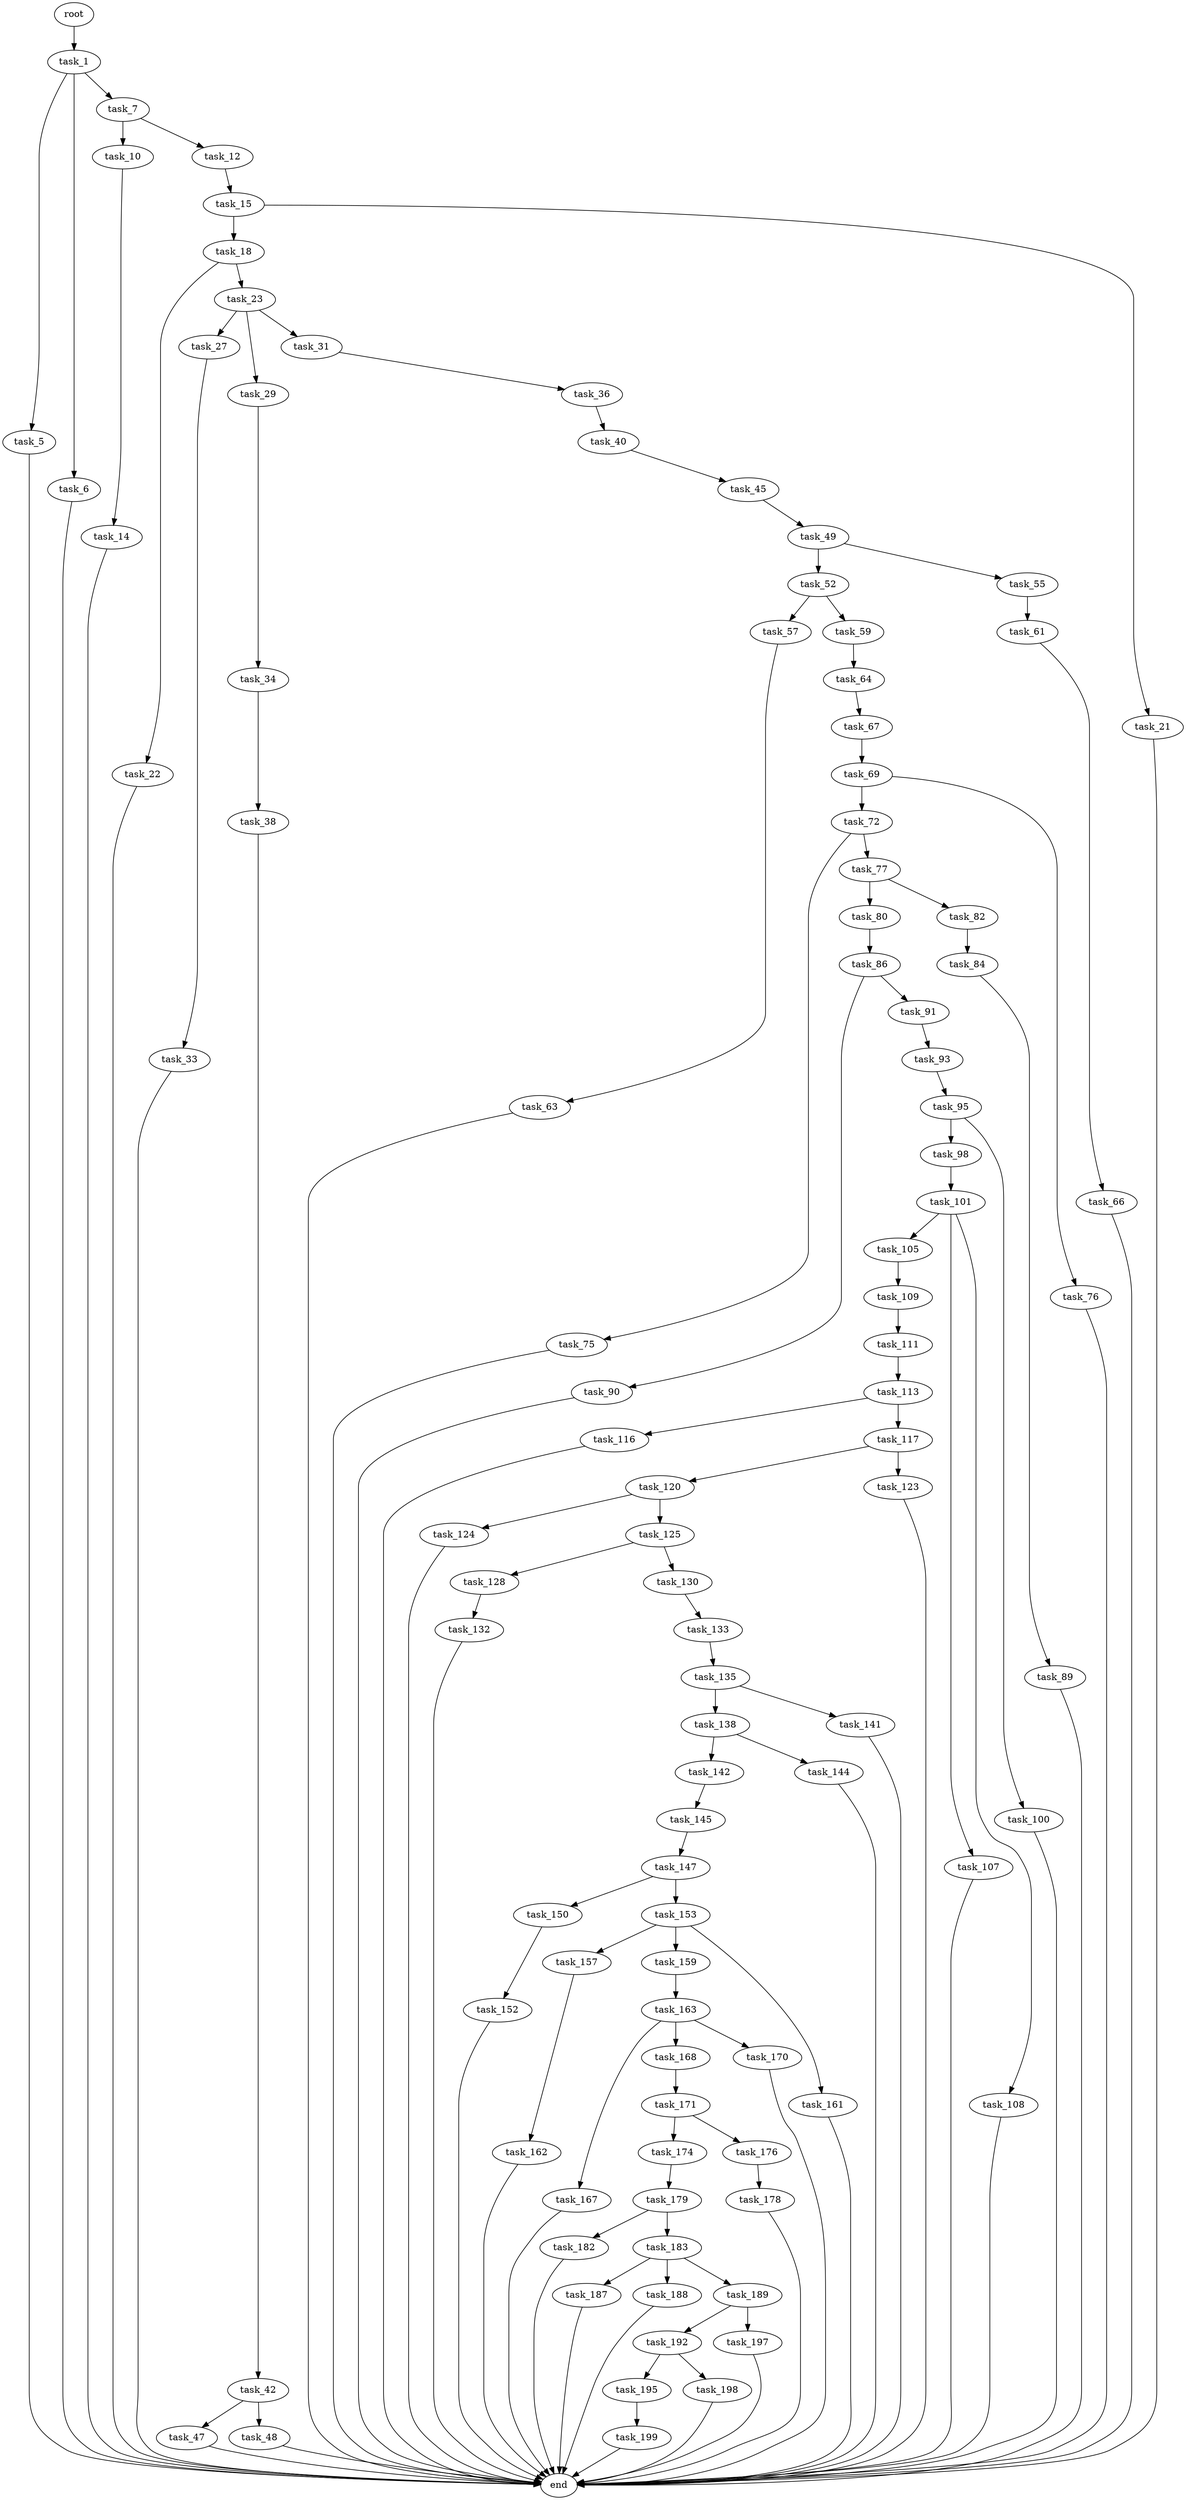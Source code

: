 digraph G {
  root [size="0.000000"];
  task_1 [size="268259790177.000000"];
  task_5 [size="231928233984.000000"];
  task_6 [size="368293445632.000000"];
  task_7 [size="231928233984.000000"];
  end [size="0.000000"];
  task_10 [size="23644313236.000000"];
  task_12 [size="368293445632.000000"];
  task_14 [size="1649868984.000000"];
  task_15 [size="231928233984.000000"];
  task_18 [size="662843440356.000000"];
  task_21 [size="30829999884.000000"];
  task_22 [size="1073741824000.000000"];
  task_23 [size="134217728000.000000"];
  task_27 [size="13784095126.000000"];
  task_29 [size="368293445632.000000"];
  task_31 [size="782757789696.000000"];
  task_33 [size="28991029248.000000"];
  task_34 [size="699720068.000000"];
  task_36 [size="782757789696.000000"];
  task_38 [size="34463791136.000000"];
  task_40 [size="134217728000.000000"];
  task_42 [size="7223224517.000000"];
  task_45 [size="1073741824000.000000"];
  task_47 [size="21954159392.000000"];
  task_48 [size="71254225374.000000"];
  task_49 [size="68719476736.000000"];
  task_52 [size="39170048177.000000"];
  task_55 [size="1073741824000.000000"];
  task_57 [size="549755813888.000000"];
  task_59 [size="28991029248.000000"];
  task_61 [size="353080947717.000000"];
  task_63 [size="589301467404.000000"];
  task_64 [size="411513867189.000000"];
  task_66 [size="101188689058.000000"];
  task_67 [size="110164925664.000000"];
  task_69 [size="7024699070.000000"];
  task_72 [size="28991029248.000000"];
  task_76 [size="4553852537.000000"];
  task_75 [size="564335995150.000000"];
  task_77 [size="187029431908.000000"];
  task_80 [size="1556881537.000000"];
  task_82 [size="1614957327.000000"];
  task_86 [size="1746163988.000000"];
  task_84 [size="10755224666.000000"];
  task_89 [size="28123717044.000000"];
  task_90 [size="514120697145.000000"];
  task_91 [size="549755813888.000000"];
  task_93 [size="18791713838.000000"];
  task_95 [size="5353928258.000000"];
  task_98 [size="42328519568.000000"];
  task_100 [size="4980872751.000000"];
  task_101 [size="68719476736.000000"];
  task_105 [size="11146770551.000000"];
  task_107 [size="134217728000.000000"];
  task_108 [size="134217728000.000000"];
  task_109 [size="3089477640.000000"];
  task_111 [size="594201989576.000000"];
  task_113 [size="31535827209.000000"];
  task_116 [size="6541662372.000000"];
  task_117 [size="231928233984.000000"];
  task_120 [size="4769913068.000000"];
  task_123 [size="549755813888.000000"];
  task_124 [size="231928233984.000000"];
  task_125 [size="134217728000.000000"];
  task_128 [size="68719476736.000000"];
  task_130 [size="8116561970.000000"];
  task_132 [size="814370156704.000000"];
  task_133 [size="61079115563.000000"];
  task_135 [size="200988874236.000000"];
  task_138 [size="130869475671.000000"];
  task_141 [size="8154501597.000000"];
  task_142 [size="327551026180.000000"];
  task_144 [size="177531339240.000000"];
  task_145 [size="29158829144.000000"];
  task_147 [size="1073741824000.000000"];
  task_150 [size="1116008949.000000"];
  task_153 [size="76592655072.000000"];
  task_152 [size="68719476736.000000"];
  task_157 [size="28991029248.000000"];
  task_159 [size="181459733468.000000"];
  task_161 [size="5298405102.000000"];
  task_162 [size="1073741824000.000000"];
  task_163 [size="8625970239.000000"];
  task_167 [size="28991029248.000000"];
  task_168 [size="22072758662.000000"];
  task_170 [size="2381981220.000000"];
  task_171 [size="549755813888.000000"];
  task_174 [size="1855936154.000000"];
  task_176 [size="231928233984.000000"];
  task_179 [size="18564030129.000000"];
  task_178 [size="368293445632.000000"];
  task_182 [size="134217728000.000000"];
  task_183 [size="368293445632.000000"];
  task_187 [size="8589934592.000000"];
  task_188 [size="383566987905.000000"];
  task_189 [size="11944203120.000000"];
  task_192 [size="484854893421.000000"];
  task_197 [size="291336181685.000000"];
  task_195 [size="231928233984.000000"];
  task_198 [size="13522283012.000000"];
  task_199 [size="8589934592.000000"];

  root -> task_1 [size="1.000000"];
  task_1 -> task_5 [size="679477248.000000"];
  task_1 -> task_6 [size="679477248.000000"];
  task_1 -> task_7 [size="679477248.000000"];
  task_5 -> end [size="1.000000"];
  task_6 -> end [size="1.000000"];
  task_7 -> task_10 [size="301989888.000000"];
  task_7 -> task_12 [size="301989888.000000"];
  task_10 -> task_14 [size="33554432.000000"];
  task_12 -> task_15 [size="411041792.000000"];
  task_14 -> end [size="1.000000"];
  task_15 -> task_18 [size="301989888.000000"];
  task_15 -> task_21 [size="301989888.000000"];
  task_18 -> task_22 [size="838860800.000000"];
  task_18 -> task_23 [size="838860800.000000"];
  task_21 -> end [size="1.000000"];
  task_22 -> end [size="1.000000"];
  task_23 -> task_27 [size="209715200.000000"];
  task_23 -> task_29 [size="209715200.000000"];
  task_23 -> task_31 [size="209715200.000000"];
  task_27 -> task_33 [size="679477248.000000"];
  task_29 -> task_34 [size="411041792.000000"];
  task_31 -> task_36 [size="679477248.000000"];
  task_33 -> end [size="1.000000"];
  task_34 -> task_38 [size="33554432.000000"];
  task_36 -> task_40 [size="679477248.000000"];
  task_38 -> task_42 [size="33554432.000000"];
  task_40 -> task_45 [size="209715200.000000"];
  task_42 -> task_47 [size="301989888.000000"];
  task_42 -> task_48 [size="301989888.000000"];
  task_45 -> task_49 [size="838860800.000000"];
  task_47 -> end [size="1.000000"];
  task_48 -> end [size="1.000000"];
  task_49 -> task_52 [size="134217728.000000"];
  task_49 -> task_55 [size="134217728.000000"];
  task_52 -> task_57 [size="679477248.000000"];
  task_52 -> task_59 [size="679477248.000000"];
  task_55 -> task_61 [size="838860800.000000"];
  task_57 -> task_63 [size="536870912.000000"];
  task_59 -> task_64 [size="75497472.000000"];
  task_61 -> task_66 [size="411041792.000000"];
  task_63 -> end [size="1.000000"];
  task_64 -> task_67 [size="838860800.000000"];
  task_66 -> end [size="1.000000"];
  task_67 -> task_69 [size="134217728.000000"];
  task_69 -> task_72 [size="536870912.000000"];
  task_69 -> task_76 [size="536870912.000000"];
  task_72 -> task_75 [size="75497472.000000"];
  task_72 -> task_77 [size="75497472.000000"];
  task_76 -> end [size="1.000000"];
  task_75 -> end [size="1.000000"];
  task_77 -> task_80 [size="411041792.000000"];
  task_77 -> task_82 [size="411041792.000000"];
  task_80 -> task_86 [size="33554432.000000"];
  task_82 -> task_84 [size="75497472.000000"];
  task_86 -> task_90 [size="33554432.000000"];
  task_86 -> task_91 [size="33554432.000000"];
  task_84 -> task_89 [size="536870912.000000"];
  task_89 -> end [size="1.000000"];
  task_90 -> end [size="1.000000"];
  task_91 -> task_93 [size="536870912.000000"];
  task_93 -> task_95 [size="301989888.000000"];
  task_95 -> task_98 [size="209715200.000000"];
  task_95 -> task_100 [size="209715200.000000"];
  task_98 -> task_101 [size="679477248.000000"];
  task_100 -> end [size="1.000000"];
  task_101 -> task_105 [size="134217728.000000"];
  task_101 -> task_107 [size="134217728.000000"];
  task_101 -> task_108 [size="134217728.000000"];
  task_105 -> task_109 [size="679477248.000000"];
  task_107 -> end [size="1.000000"];
  task_108 -> end [size="1.000000"];
  task_109 -> task_111 [size="134217728.000000"];
  task_111 -> task_113 [size="536870912.000000"];
  task_113 -> task_116 [size="838860800.000000"];
  task_113 -> task_117 [size="838860800.000000"];
  task_116 -> end [size="1.000000"];
  task_117 -> task_120 [size="301989888.000000"];
  task_117 -> task_123 [size="301989888.000000"];
  task_120 -> task_124 [size="134217728.000000"];
  task_120 -> task_125 [size="134217728.000000"];
  task_123 -> end [size="1.000000"];
  task_124 -> end [size="1.000000"];
  task_125 -> task_128 [size="209715200.000000"];
  task_125 -> task_130 [size="209715200.000000"];
  task_128 -> task_132 [size="134217728.000000"];
  task_130 -> task_133 [size="411041792.000000"];
  task_132 -> end [size="1.000000"];
  task_133 -> task_135 [size="75497472.000000"];
  task_135 -> task_138 [size="134217728.000000"];
  task_135 -> task_141 [size="134217728.000000"];
  task_138 -> task_142 [size="209715200.000000"];
  task_138 -> task_144 [size="209715200.000000"];
  task_141 -> end [size="1.000000"];
  task_142 -> task_145 [size="679477248.000000"];
  task_144 -> end [size="1.000000"];
  task_145 -> task_147 [size="536870912.000000"];
  task_147 -> task_150 [size="838860800.000000"];
  task_147 -> task_153 [size="838860800.000000"];
  task_150 -> task_152 [size="75497472.000000"];
  task_153 -> task_157 [size="134217728.000000"];
  task_153 -> task_159 [size="134217728.000000"];
  task_153 -> task_161 [size="134217728.000000"];
  task_152 -> end [size="1.000000"];
  task_157 -> task_162 [size="75497472.000000"];
  task_159 -> task_163 [size="536870912.000000"];
  task_161 -> end [size="1.000000"];
  task_162 -> end [size="1.000000"];
  task_163 -> task_167 [size="209715200.000000"];
  task_163 -> task_168 [size="209715200.000000"];
  task_163 -> task_170 [size="209715200.000000"];
  task_167 -> end [size="1.000000"];
  task_168 -> task_171 [size="411041792.000000"];
  task_170 -> end [size="1.000000"];
  task_171 -> task_174 [size="536870912.000000"];
  task_171 -> task_176 [size="536870912.000000"];
  task_174 -> task_179 [size="33554432.000000"];
  task_176 -> task_178 [size="301989888.000000"];
  task_179 -> task_182 [size="301989888.000000"];
  task_179 -> task_183 [size="301989888.000000"];
  task_178 -> end [size="1.000000"];
  task_182 -> end [size="1.000000"];
  task_183 -> task_187 [size="411041792.000000"];
  task_183 -> task_188 [size="411041792.000000"];
  task_183 -> task_189 [size="411041792.000000"];
  task_187 -> end [size="1.000000"];
  task_188 -> end [size="1.000000"];
  task_189 -> task_192 [size="209715200.000000"];
  task_189 -> task_197 [size="209715200.000000"];
  task_192 -> task_195 [size="838860800.000000"];
  task_192 -> task_198 [size="838860800.000000"];
  task_197 -> end [size="1.000000"];
  task_195 -> task_199 [size="301989888.000000"];
  task_198 -> end [size="1.000000"];
  task_199 -> end [size="1.000000"];
}
